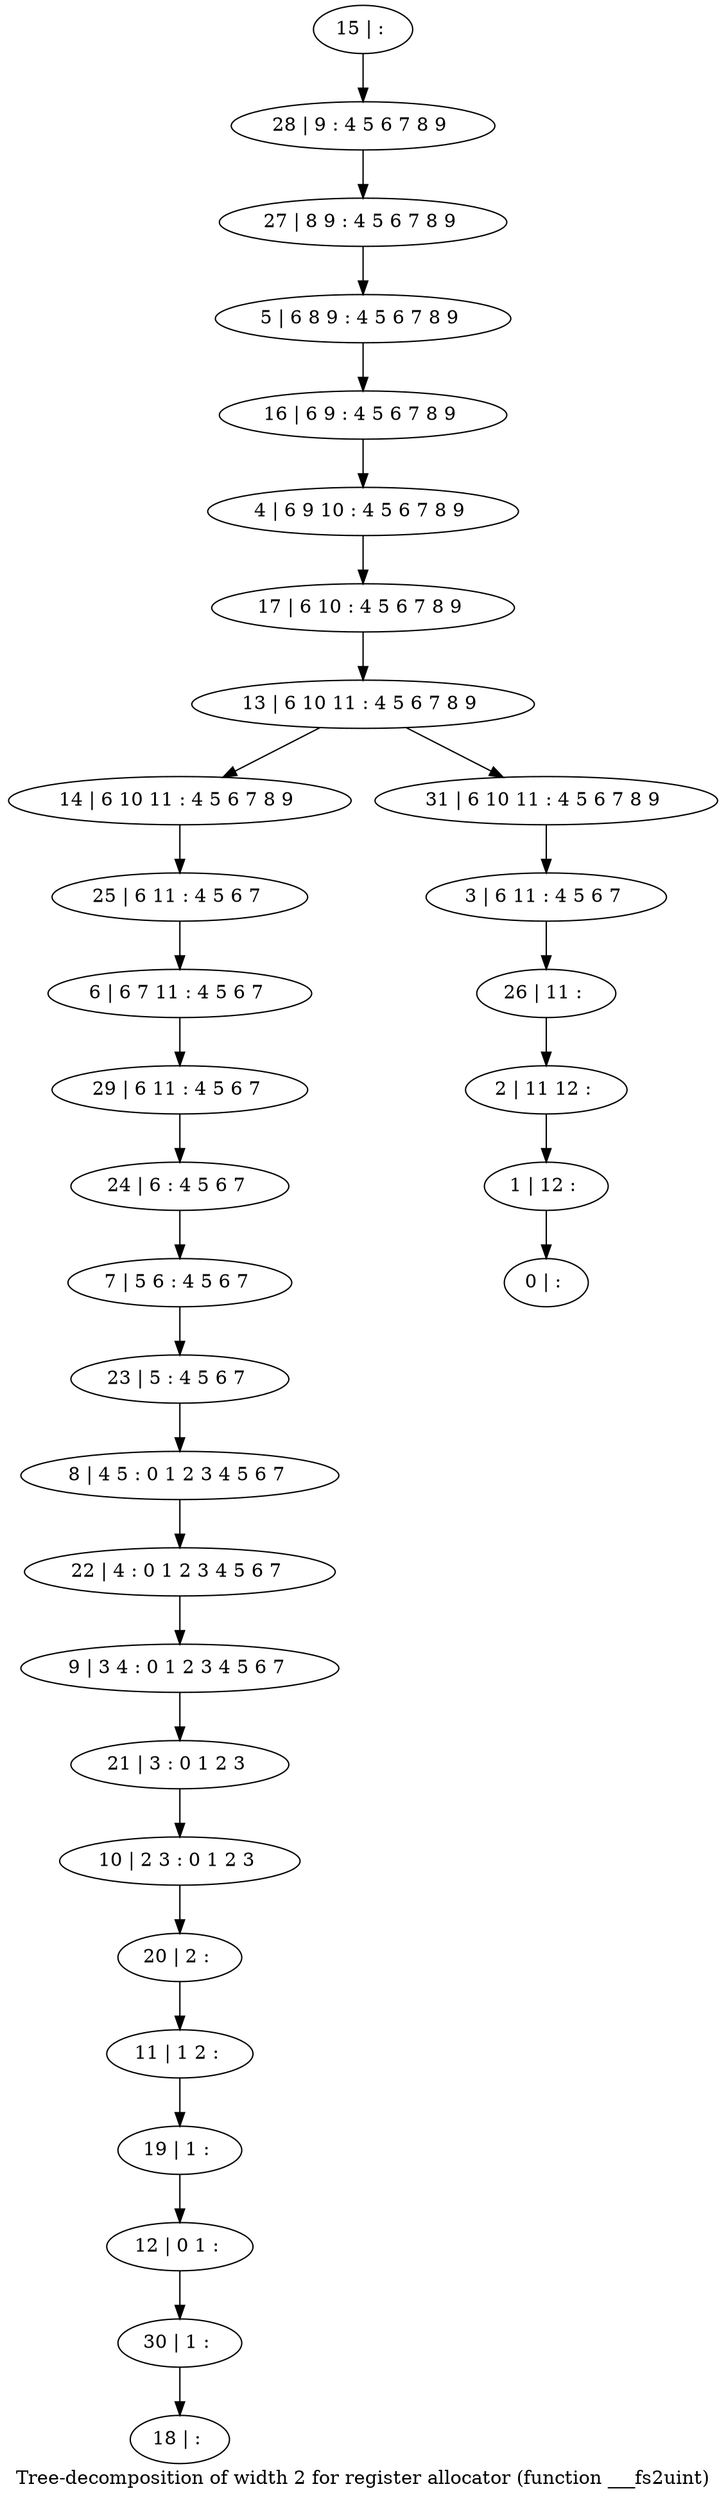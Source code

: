 digraph G {
graph [label="Tree-decomposition of width 2 for register allocator (function ___fs2uint)"]
0[label="0 | : "];
1[label="1 | 12 : "];
2[label="2 | 11 12 : "];
3[label="3 | 6 11 : 4 5 6 7 "];
4[label="4 | 6 9 10 : 4 5 6 7 8 9 "];
5[label="5 | 6 8 9 : 4 5 6 7 8 9 "];
6[label="6 | 6 7 11 : 4 5 6 7 "];
7[label="7 | 5 6 : 4 5 6 7 "];
8[label="8 | 4 5 : 0 1 2 3 4 5 6 7 "];
9[label="9 | 3 4 : 0 1 2 3 4 5 6 7 "];
10[label="10 | 2 3 : 0 1 2 3 "];
11[label="11 | 1 2 : "];
12[label="12 | 0 1 : "];
13[label="13 | 6 10 11 : 4 5 6 7 8 9 "];
14[label="14 | 6 10 11 : 4 5 6 7 8 9 "];
15[label="15 | : "];
16[label="16 | 6 9 : 4 5 6 7 8 9 "];
17[label="17 | 6 10 : 4 5 6 7 8 9 "];
18[label="18 | : "];
19[label="19 | 1 : "];
20[label="20 | 2 : "];
21[label="21 | 3 : 0 1 2 3 "];
22[label="22 | 4 : 0 1 2 3 4 5 6 7 "];
23[label="23 | 5 : 4 5 6 7 "];
24[label="24 | 6 : 4 5 6 7 "];
25[label="25 | 6 11 : 4 5 6 7 "];
26[label="26 | 11 : "];
27[label="27 | 8 9 : 4 5 6 7 8 9 "];
28[label="28 | 9 : 4 5 6 7 8 9 "];
29[label="29 | 6 11 : 4 5 6 7 "];
30[label="30 | 1 : "];
31[label="31 | 6 10 11 : 4 5 6 7 8 9 "];
19->12 ;
11->19 ;
20->11 ;
10->20 ;
21->10 ;
9->21 ;
22->9 ;
8->22 ;
23->8 ;
7->23 ;
24->7 ;
25->6 ;
14->25 ;
29->24 ;
6->29 ;
30->18 ;
12->30 ;
15->28 ;
28->27 ;
27->5 ;
5->16 ;
16->4 ;
4->17 ;
17->13 ;
3->26 ;
26->2 ;
2->1 ;
1->0 ;
31->3 ;
13->14 ;
13->31 ;
}
